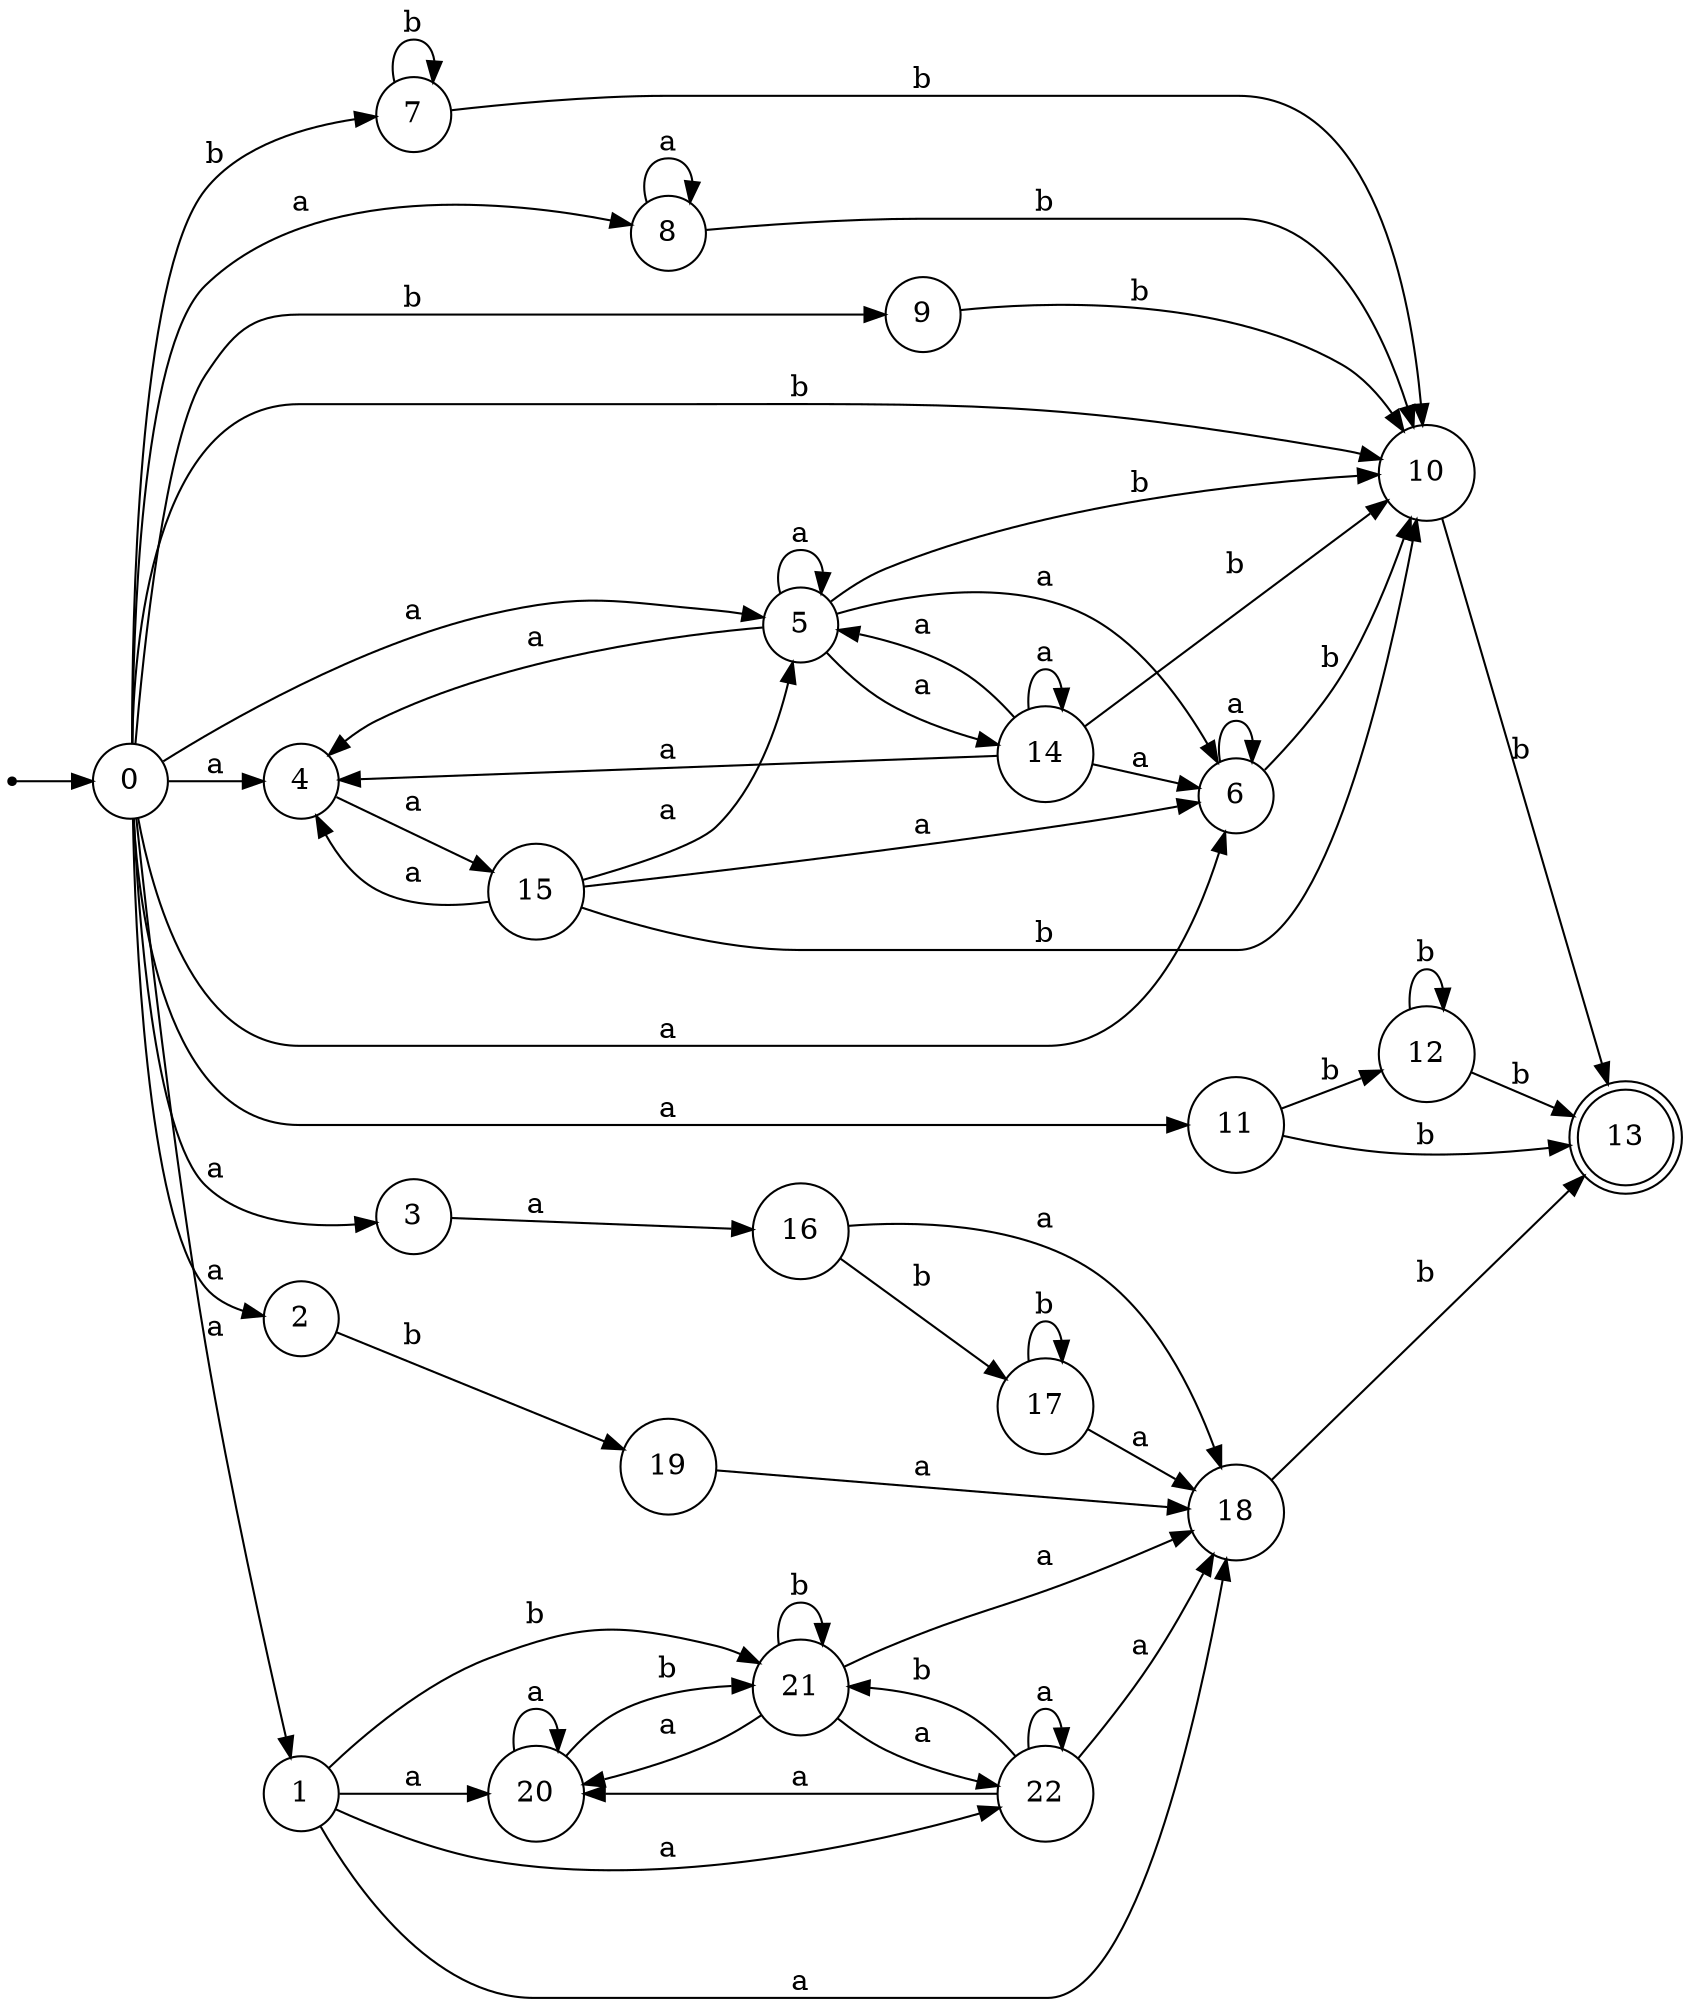 digraph finite_state_machine {
rankdir=LR;
size="20,20";
node [shape = point]; "dummy0"
node [shape = circle]; "0";
"dummy0" -> "0";
node [shape = circle]; "1";
node [shape = circle]; "2";
node [shape = circle]; "3";
node [shape = circle]; "4";
node [shape = circle]; "5";
node [shape = circle]; "6";
node [shape = circle]; "7";
node [shape = circle]; "8";
node [shape = circle]; "9";
node [shape = circle]; "10";
node [shape = circle]; "11";
node [shape = circle]; "12";
node [shape = doublecircle]; "13";node [shape = circle]; "14";
node [shape = circle]; "15";
node [shape = circle]; "16";
node [shape = circle]; "17";
node [shape = circle]; "18";
node [shape = circle]; "19";
node [shape = circle]; "20";
node [shape = circle]; "21";
node [shape = circle]; "22";
"0" -> "1" [label = "a"];
 "0" -> "2" [label = "a"];
 "0" -> "3" [label = "a"];
 "0" -> "4" [label = "a"];
 "0" -> "5" [label = "a"];
 "0" -> "6" [label = "a"];
 "0" -> "8" [label = "a"];
 "0" -> "11" [label = "a"];
 "0" -> "9" [label = "b"];
 "0" -> "10" [label = "b"];
 "0" -> "7" [label = "b"];
 "11" -> "12" [label = "b"];
 "11" -> "13" [label = "b"];
 "12" -> "12" [label = "b"];
 "12" -> "13" [label = "b"];
 "10" -> "13" [label = "b"];
 "9" -> "10" [label = "b"];
 "8" -> "8" [label = "a"];
 "8" -> "10" [label = "b"];
 "7" -> "10" [label = "b"];
 "7" -> "7" [label = "b"];
 "6" -> "6" [label = "a"];
 "6" -> "10" [label = "b"];
 "5" -> "4" [label = "a"];
 "5" -> "5" [label = "a"];
 "5" -> "14" [label = "a"];
 "5" -> "6" [label = "a"];
 "5" -> "10" [label = "b"];
 "14" -> "4" [label = "a"];
 "14" -> "5" [label = "a"];
 "14" -> "14" [label = "a"];
 "14" -> "6" [label = "a"];
 "14" -> "10" [label = "b"];
 "4" -> "15" [label = "a"];
 "15" -> "4" [label = "a"];
 "15" -> "5" [label = "a"];
 "15" -> "6" [label = "a"];
 "15" -> "10" [label = "b"];
 "3" -> "16" [label = "a"];
 "16" -> "17" [label = "b"];
 "16" -> "18" [label = "a"];
 "18" -> "13" [label = "b"];
 "17" -> "17" [label = "b"];
 "17" -> "18" [label = "a"];
 "2" -> "19" [label = "b"];
 "19" -> "18" [label = "a"];
 "1" -> "18" [label = "a"];
 "1" -> "20" [label = "a"];
 "1" -> "22" [label = "a"];
 "1" -> "21" [label = "b"];
 "22" -> "18" [label = "a"];
 "22" -> "20" [label = "a"];
 "22" -> "22" [label = "a"];
 "22" -> "21" [label = "b"];
 "21" -> "21" [label = "b"];
 "21" -> "18" [label = "a"];
 "21" -> "20" [label = "a"];
 "21" -> "22" [label = "a"];
 "20" -> "20" [label = "a"];
 "20" -> "21" [label = "b"];
 }
